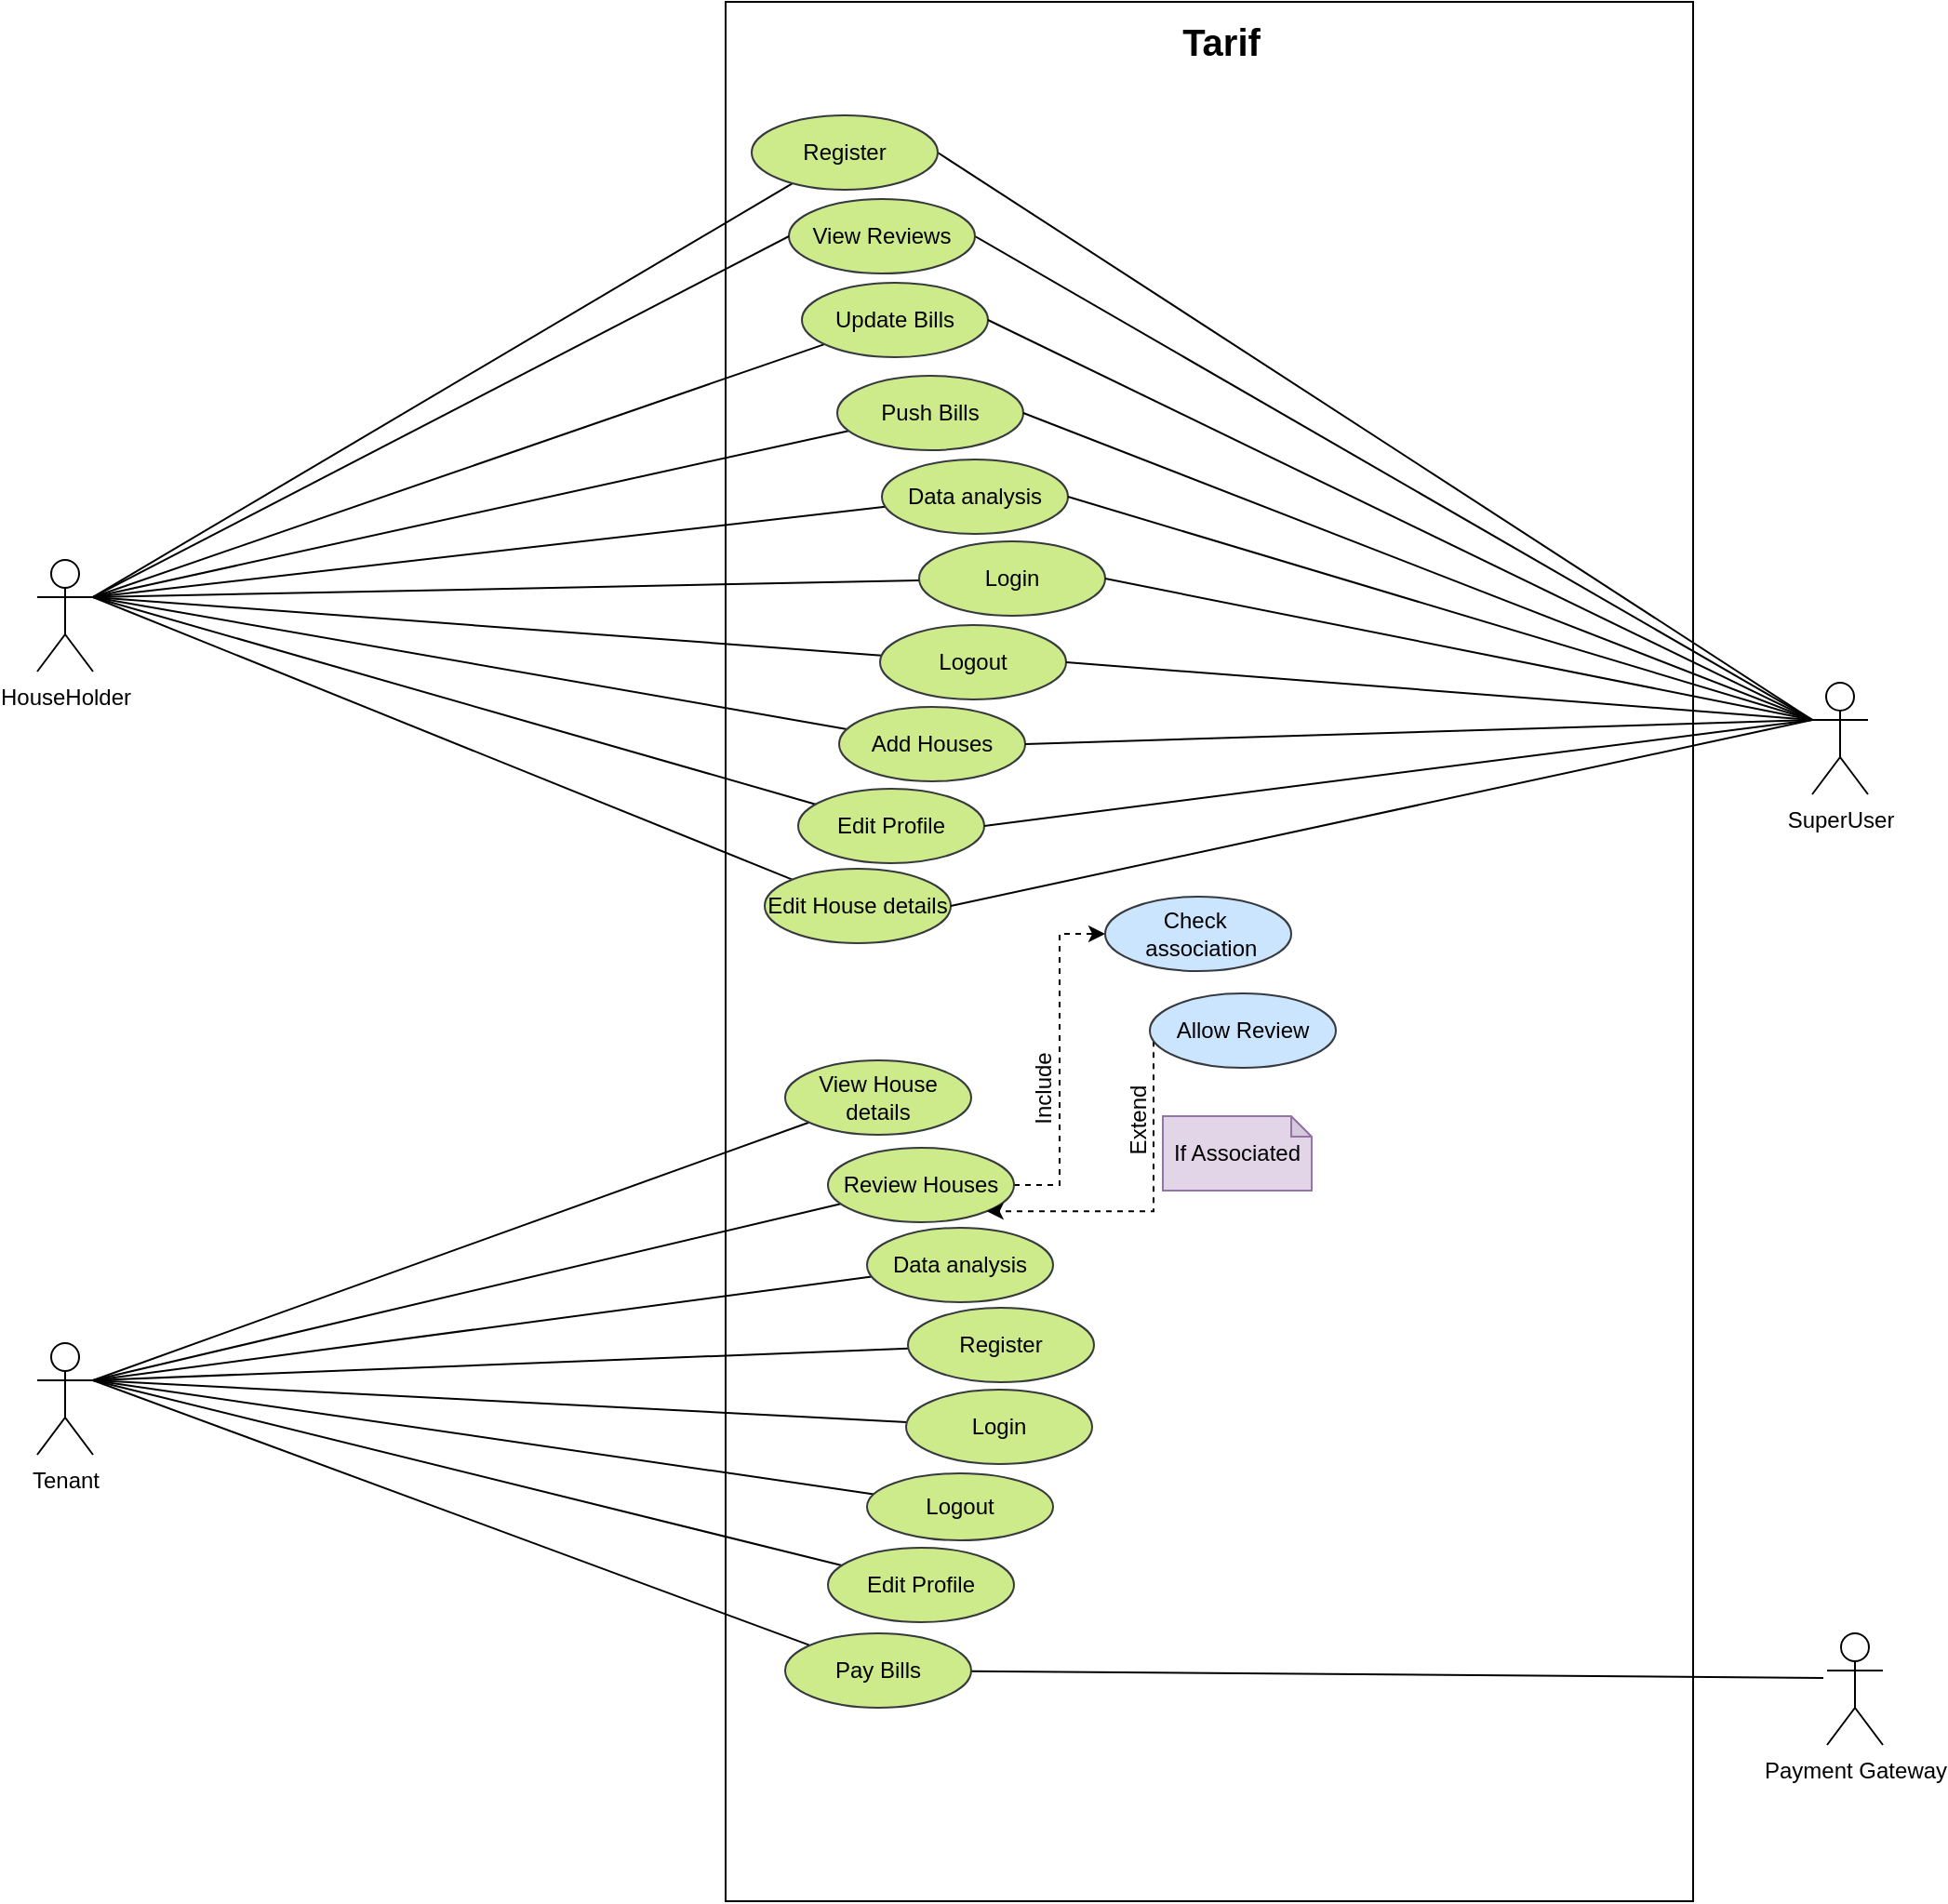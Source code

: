 <mxfile version="17.4.2" type="device"><diagram id="MIpJbKZCCXrKVAlE9q_T" name="Page-1"><mxGraphModel dx="2005" dy="2163" grid="1" gridSize="10" guides="1" tooltips="1" connect="1" arrows="1" fold="1" page="1" pageScale="1" pageWidth="850" pageHeight="1100" math="0" shadow="0"><root><mxCell id="0"/><mxCell id="1" parent="0"/><mxCell id="1ZHEito8dr9LRn3XFX6y-1" value="HouseHolder" style="shape=umlActor;verticalLabelPosition=bottom;verticalAlign=top;html=1;outlineConnect=0;" parent="1" vertex="1"><mxGeometry x="-50" y="399" width="30" height="60" as="geometry"/></mxCell><mxCell id="1ZHEito8dr9LRn3XFX6y-3" value="Tenant" style="shape=umlActor;verticalLabelPosition=bottom;verticalAlign=top;html=1;outlineConnect=0;" parent="1" vertex="1"><mxGeometry x="-50" y="820" width="30" height="60" as="geometry"/></mxCell><mxCell id="1ZHEito8dr9LRn3XFX6y-4" value="" style="rounded=0;whiteSpace=wrap;html=1;" parent="1" vertex="1"><mxGeometry x="320" y="99" width="520" height="1021" as="geometry"/></mxCell><mxCell id="1ZHEito8dr9LRn3XFX6y-41" style="edgeStyle=none;rounded=0;orthogonalLoop=1;jettySize=auto;html=1;entryX=1;entryY=0.333;entryDx=0;entryDy=0;entryPerimeter=0;endArrow=none;endFill=0;" parent="1" source="1ZHEito8dr9LRn3XFX6y-8" target="1ZHEito8dr9LRn3XFX6y-1" edge="1"><mxGeometry relative="1" as="geometry"/></mxCell><mxCell id="1ZHEito8dr9LRn3XFX6y-8" value="Push Bills" style="ellipse;whiteSpace=wrap;html=1;fillColor=#cdeb8b;strokeColor=#36393d;" parent="1" vertex="1"><mxGeometry x="380" y="300" width="100" height="40" as="geometry"/></mxCell><mxCell id="1ZHEito8dr9LRn3XFX6y-42" style="edgeStyle=none;rounded=0;orthogonalLoop=1;jettySize=auto;html=1;entryX=1;entryY=0.333;entryDx=0;entryDy=0;entryPerimeter=0;endArrow=none;endFill=0;" parent="1" source="1ZHEito8dr9LRn3XFX6y-9" target="1ZHEito8dr9LRn3XFX6y-1" edge="1"><mxGeometry relative="1" as="geometry"/></mxCell><mxCell id="1ZHEito8dr9LRn3XFX6y-9" value="Update Bills" style="ellipse;whiteSpace=wrap;html=1;fillColor=#cdeb8b;strokeColor=#36393d;" parent="1" vertex="1"><mxGeometry x="361" y="250" width="100" height="40" as="geometry"/></mxCell><mxCell id="1ZHEito8dr9LRn3XFX6y-46" style="edgeStyle=none;rounded=0;orthogonalLoop=1;jettySize=auto;html=1;entryX=1;entryY=0.333;entryDx=0;entryDy=0;entryPerimeter=0;endArrow=none;endFill=0;" parent="1" source="1ZHEito8dr9LRn3XFX6y-10" target="1ZHEito8dr9LRn3XFX6y-3" edge="1"><mxGeometry relative="1" as="geometry"/></mxCell><mxCell id="1ZHEito8dr9LRn3XFX6y-10" value="&lt;span&gt;View House details&lt;/span&gt;" style="ellipse;whiteSpace=wrap;html=1;fillColor=#cdeb8b;strokeColor=#36393d;" parent="1" vertex="1"><mxGeometry x="352" y="668" width="100" height="40" as="geometry"/></mxCell><mxCell id="1ZHEito8dr9LRn3XFX6y-30" style="edgeStyle=orthogonalEdgeStyle;rounded=0;orthogonalLoop=1;jettySize=auto;html=1;entryX=0;entryY=0.5;entryDx=0;entryDy=0;dashed=1;" parent="1" source="1ZHEito8dr9LRn3XFX6y-14" target="1ZHEito8dr9LRn3XFX6y-29" edge="1"><mxGeometry relative="1" as="geometry"/></mxCell><mxCell id="1ZHEito8dr9LRn3XFX6y-48" style="edgeStyle=none;rounded=0;orthogonalLoop=1;jettySize=auto;html=1;entryX=1;entryY=0.333;entryDx=0;entryDy=0;entryPerimeter=0;endArrow=none;endFill=0;" parent="1" source="1ZHEito8dr9LRn3XFX6y-14" target="1ZHEito8dr9LRn3XFX6y-3" edge="1"><mxGeometry relative="1" as="geometry"/></mxCell><mxCell id="1ZHEito8dr9LRn3XFX6y-14" value="Review Houses" style="ellipse;whiteSpace=wrap;html=1;fillColor=#cdeb8b;strokeColor=#36393d;" parent="1" vertex="1"><mxGeometry x="375" y="715" width="100" height="40" as="geometry"/></mxCell><mxCell id="1ZHEito8dr9LRn3XFX6y-45" style="edgeStyle=none;rounded=0;orthogonalLoop=1;jettySize=auto;html=1;entryX=1;entryY=0.333;entryDx=0;entryDy=0;entryPerimeter=0;endArrow=none;endFill=0;" parent="1" source="1ZHEito8dr9LRn3XFX6y-16" target="1ZHEito8dr9LRn3XFX6y-1" edge="1"><mxGeometry relative="1" as="geometry"/></mxCell><mxCell id="1ZHEito8dr9LRn3XFX6y-16" value="Data analysis" style="ellipse;whiteSpace=wrap;html=1;fillColor=#cdeb8b;strokeColor=#36393d;" parent="1" vertex="1"><mxGeometry x="404" y="345" width="100" height="40" as="geometry"/></mxCell><mxCell id="1ZHEito8dr9LRn3XFX6y-49" style="edgeStyle=none;rounded=0;orthogonalLoop=1;jettySize=auto;html=1;entryX=1;entryY=0.333;entryDx=0;entryDy=0;entryPerimeter=0;endArrow=none;endFill=0;" parent="1" source="1ZHEito8dr9LRn3XFX6y-17" target="1ZHEito8dr9LRn3XFX6y-3" edge="1"><mxGeometry relative="1" as="geometry"/></mxCell><mxCell id="1ZHEito8dr9LRn3XFX6y-17" value="Data analysis" style="ellipse;whiteSpace=wrap;html=1;fillColor=#cdeb8b;strokeColor=#36393d;" parent="1" vertex="1"><mxGeometry x="396" y="758" width="100" height="40" as="geometry"/></mxCell><mxCell id="1ZHEito8dr9LRn3XFX6y-29" value="Check&amp;nbsp; &lt;br&gt;&amp;nbsp;association" style="ellipse;whiteSpace=wrap;html=1;fillColor=#cce5ff;strokeColor=#36393d;" parent="1" vertex="1"><mxGeometry x="524" y="580" width="100" height="40" as="geometry"/></mxCell><mxCell id="1ZHEito8dr9LRn3XFX6y-33" value="Include" style="text;html=1;strokeColor=none;fillColor=none;align=center;verticalAlign=middle;whiteSpace=wrap;rounded=0;rotation=-90;" parent="1" vertex="1"><mxGeometry x="461" y="668" width="60" height="30" as="geometry"/></mxCell><mxCell id="1ZHEito8dr9LRn3XFX6y-35" style="edgeStyle=orthogonalEdgeStyle;rounded=0;orthogonalLoop=1;jettySize=auto;html=1;entryX=1;entryY=1;entryDx=0;entryDy=0;dashed=1;" parent="1" source="1ZHEito8dr9LRn3XFX6y-34" target="1ZHEito8dr9LRn3XFX6y-14" edge="1"><mxGeometry relative="1" as="geometry"><Array as="points"><mxPoint x="550" y="749"/></Array></mxGeometry></mxCell><mxCell id="1ZHEito8dr9LRn3XFX6y-34" value="Allow Review" style="ellipse;whiteSpace=wrap;html=1;fillColor=#cce5ff;strokeColor=#36393d;" parent="1" vertex="1"><mxGeometry x="548" y="632" width="100" height="40" as="geometry"/></mxCell><mxCell id="1ZHEito8dr9LRn3XFX6y-36" value="Extend" style="text;html=1;strokeColor=none;fillColor=none;align=center;verticalAlign=middle;whiteSpace=wrap;rounded=0;rotation=-90;" parent="1" vertex="1"><mxGeometry x="512" y="685" width="60" height="30" as="geometry"/></mxCell><mxCell id="1ZHEito8dr9LRn3XFX6y-37" value="If Associated" style="shape=note;whiteSpace=wrap;html=1;backgroundOutline=1;darkOpacity=0.05;size=11;fillColor=#e1d5e7;strokeColor=#9673a6;" parent="1" vertex="1"><mxGeometry x="555" y="698" width="80" height="40" as="geometry"/></mxCell><mxCell id="1ZHEito8dr9LRn3XFX6y-52" style="edgeStyle=none;rounded=0;orthogonalLoop=1;jettySize=auto;html=1;entryX=1;entryY=0.5;entryDx=0;entryDy=0;endArrow=none;endFill=0;exitX=0;exitY=0.333;exitDx=0;exitDy=0;exitPerimeter=0;" parent="1" source="1ZHEito8dr9LRn3XFX6y-50" target="wIedFeorHzhRr_dV1azM-1" edge="1"><mxGeometry relative="1" as="geometry"><mxPoint x="882" y="429" as="sourcePoint"/><mxPoint x="804" y="429" as="targetPoint"/></mxGeometry></mxCell><mxCell id="1ZHEito8dr9LRn3XFX6y-50" value="SuperUser" style="shape=umlActor;verticalLabelPosition=bottom;verticalAlign=top;html=1;outlineConnect=0;" parent="1" vertex="1"><mxGeometry x="904" y="465" width="30" height="60" as="geometry"/></mxCell><mxCell id="wIedFeorHzhRr_dV1azM-9" style="rounded=0;orthogonalLoop=1;jettySize=auto;html=1;endArrow=none;endFill=0;entryX=1;entryY=0.333;entryDx=0;entryDy=0;entryPerimeter=0;" parent="1" source="wIedFeorHzhRr_dV1azM-1" target="1ZHEito8dr9LRn3XFX6y-1" edge="1"><mxGeometry relative="1" as="geometry"><mxPoint x="10" y="370" as="targetPoint"/></mxGeometry></mxCell><mxCell id="wIedFeorHzhRr_dV1azM-1" value="Register" style="ellipse;whiteSpace=wrap;html=1;fillColor=#cdeb8b;strokeColor=#36393d;" parent="1" vertex="1"><mxGeometry x="334" y="160" width="100" height="40" as="geometry"/></mxCell><mxCell id="wIedFeorHzhRr_dV1azM-27" style="edgeStyle=none;rounded=0;orthogonalLoop=1;jettySize=auto;html=1;entryX=1;entryY=0.333;entryDx=0;entryDy=0;entryPerimeter=0;fontSize=12;endArrow=none;endFill=0;" parent="1" source="wIedFeorHzhRr_dV1azM-2" target="1ZHEito8dr9LRn3XFX6y-3" edge="1"><mxGeometry relative="1" as="geometry"/></mxCell><mxCell id="wIedFeorHzhRr_dV1azM-2" value="Register" style="ellipse;whiteSpace=wrap;html=1;fillColor=#cdeb8b;strokeColor=#36393d;" parent="1" vertex="1"><mxGeometry x="418" y="801" width="100" height="40" as="geometry"/></mxCell><mxCell id="wIedFeorHzhRr_dV1azM-10" style="edgeStyle=none;rounded=0;orthogonalLoop=1;jettySize=auto;html=1;entryX=1;entryY=0.333;entryDx=0;entryDy=0;entryPerimeter=0;endArrow=none;endFill=0;" parent="1" source="wIedFeorHzhRr_dV1azM-3" target="1ZHEito8dr9LRn3XFX6y-1" edge="1"><mxGeometry relative="1" as="geometry"/></mxCell><mxCell id="wIedFeorHzhRr_dV1azM-3" value="Login" style="ellipse;whiteSpace=wrap;html=1;fillColor=#cdeb8b;strokeColor=#36393d;" parent="1" vertex="1"><mxGeometry x="424" y="389" width="100" height="40" as="geometry"/></mxCell><mxCell id="wIedFeorHzhRr_dV1azM-11" style="edgeStyle=none;rounded=0;orthogonalLoop=1;jettySize=auto;html=1;entryX=1;entryY=0.333;entryDx=0;entryDy=0;entryPerimeter=0;endArrow=none;endFill=0;" parent="1" source="wIedFeorHzhRr_dV1azM-4" target="1ZHEito8dr9LRn3XFX6y-1" edge="1"><mxGeometry relative="1" as="geometry"/></mxCell><mxCell id="wIedFeorHzhRr_dV1azM-4" value="Logout" style="ellipse;whiteSpace=wrap;html=1;fillColor=#cdeb8b;strokeColor=#36393d;" parent="1" vertex="1"><mxGeometry x="403" y="434" width="100" height="40" as="geometry"/></mxCell><mxCell id="wIedFeorHzhRr_dV1azM-12" style="edgeStyle=none;rounded=0;orthogonalLoop=1;jettySize=auto;html=1;entryX=1;entryY=0.333;entryDx=0;entryDy=0;entryPerimeter=0;endArrow=none;endFill=0;" parent="1" source="wIedFeorHzhRr_dV1azM-5" target="1ZHEito8dr9LRn3XFX6y-1" edge="1"><mxGeometry relative="1" as="geometry"/></mxCell><mxCell id="wIedFeorHzhRr_dV1azM-5" value="Add Houses" style="ellipse;whiteSpace=wrap;html=1;fillColor=#cdeb8b;strokeColor=#36393d;" parent="1" vertex="1"><mxGeometry x="381" y="478" width="100" height="40" as="geometry"/></mxCell><mxCell id="wIedFeorHzhRr_dV1azM-13" style="edgeStyle=none;rounded=0;orthogonalLoop=1;jettySize=auto;html=1;entryX=1;entryY=0.333;entryDx=0;entryDy=0;entryPerimeter=0;endArrow=none;endFill=0;" parent="1" source="wIedFeorHzhRr_dV1azM-6" target="1ZHEito8dr9LRn3XFX6y-1" edge="1"><mxGeometry relative="1" as="geometry"/></mxCell><mxCell id="wIedFeorHzhRr_dV1azM-6" value="Edit Profile" style="ellipse;whiteSpace=wrap;html=1;fillColor=#cdeb8b;strokeColor=#36393d;" parent="1" vertex="1"><mxGeometry x="359" y="522" width="100" height="40" as="geometry"/></mxCell><mxCell id="wIedFeorHzhRr_dV1azM-14" style="edgeStyle=none;rounded=0;orthogonalLoop=1;jettySize=auto;html=1;endArrow=none;endFill=0;entryX=1;entryY=0.333;entryDx=0;entryDy=0;entryPerimeter=0;" parent="1" source="wIedFeorHzhRr_dV1azM-8" target="1ZHEito8dr9LRn3XFX6y-1" edge="1"><mxGeometry relative="1" as="geometry"><mxPoint x="180" y="370" as="targetPoint"/></mxGeometry></mxCell><mxCell id="wIedFeorHzhRr_dV1azM-8" value="Edit House details" style="ellipse;whiteSpace=wrap;html=1;fillColor=#cdeb8b;strokeColor=#36393d;" parent="1" vertex="1"><mxGeometry x="341" y="565" width="100" height="40" as="geometry"/></mxCell><mxCell id="wIedFeorHzhRr_dV1azM-19" style="edgeStyle=none;rounded=0;orthogonalLoop=1;jettySize=auto;html=1;fontSize=12;endArrow=none;endFill=0;entryX=0;entryY=0.333;entryDx=0;entryDy=0;entryPerimeter=0;exitX=1;exitY=0.5;exitDx=0;exitDy=0;" parent="1" source="iAHTcZ9XXyxV8Mr1OI6_-1" target="1ZHEito8dr9LRn3XFX6y-50" edge="1"><mxGeometry relative="1" as="geometry"><mxPoint x="882" y="489" as="targetPoint"/><mxPoint x="746.58" y="469.733" as="sourcePoint"/></mxGeometry></mxCell><mxCell id="wIedFeorHzhRr_dV1azM-20" style="edgeStyle=none;rounded=0;orthogonalLoop=1;jettySize=auto;html=1;fontSize=12;endArrow=none;endFill=0;entryX=0;entryY=0.333;entryDx=0;entryDy=0;entryPerimeter=0;exitX=1;exitY=0.5;exitDx=0;exitDy=0;" parent="1" source="1ZHEito8dr9LRn3XFX6y-9" target="1ZHEito8dr9LRn3XFX6y-50" edge="1"><mxGeometry relative="1" as="geometry"><mxPoint x="862" y="479" as="targetPoint"/><mxPoint x="746.281" y="502.801" as="sourcePoint"/></mxGeometry></mxCell><mxCell id="wIedFeorHzhRr_dV1azM-28" style="edgeStyle=none;rounded=0;orthogonalLoop=1;jettySize=auto;html=1;fontSize=12;endArrow=none;endFill=0;" parent="1" source="wIedFeorHzhRr_dV1azM-22" edge="1"><mxGeometry relative="1" as="geometry"><mxPoint x="-20" y="840" as="targetPoint"/></mxGeometry></mxCell><mxCell id="wIedFeorHzhRr_dV1azM-22" value="Login" style="ellipse;whiteSpace=wrap;html=1;fillColor=#cdeb8b;strokeColor=#36393d;" parent="1" vertex="1"><mxGeometry x="417" y="845" width="100" height="40" as="geometry"/></mxCell><mxCell id="wIedFeorHzhRr_dV1azM-29" style="edgeStyle=none;rounded=0;orthogonalLoop=1;jettySize=auto;html=1;entryX=1;entryY=0.333;entryDx=0;entryDy=0;entryPerimeter=0;fontSize=12;endArrow=none;endFill=0;" parent="1" source="wIedFeorHzhRr_dV1azM-23" target="1ZHEito8dr9LRn3XFX6y-3" edge="1"><mxGeometry relative="1" as="geometry"/></mxCell><mxCell id="wIedFeorHzhRr_dV1azM-23" value="Logout" style="ellipse;whiteSpace=wrap;html=1;fillColor=#cdeb8b;strokeColor=#36393d;" parent="1" vertex="1"><mxGeometry x="396" y="890" width="100" height="36" as="geometry"/></mxCell><mxCell id="wIedFeorHzhRr_dV1azM-31" style="edgeStyle=none;rounded=0;orthogonalLoop=1;jettySize=auto;html=1;entryX=1;entryY=0.333;entryDx=0;entryDy=0;entryPerimeter=0;fontSize=12;endArrow=none;endFill=0;" parent="1" source="wIedFeorHzhRr_dV1azM-25" target="1ZHEito8dr9LRn3XFX6y-3" edge="1"><mxGeometry relative="1" as="geometry"/></mxCell><mxCell id="wIedFeorHzhRr_dV1azM-25" value="Edit Profile" style="ellipse;whiteSpace=wrap;html=1;fillColor=#cdeb8b;strokeColor=#36393d;" parent="1" vertex="1"><mxGeometry x="375" y="930" width="100" height="40" as="geometry"/></mxCell><mxCell id="wIedFeorHzhRr_dV1azM-32" style="edgeStyle=none;rounded=0;orthogonalLoop=1;jettySize=auto;html=1;entryX=1;entryY=0.333;entryDx=0;entryDy=0;entryPerimeter=0;fontSize=12;endArrow=none;endFill=0;" parent="1" source="wIedFeorHzhRr_dV1azM-26" target="1ZHEito8dr9LRn3XFX6y-3" edge="1"><mxGeometry relative="1" as="geometry"/></mxCell><mxCell id="1oUCEw2jhl9ln2Uk_IEN-6" style="rounded=0;orthogonalLoop=1;jettySize=auto;html=1;endArrow=none;endFill=0;" parent="1" source="wIedFeorHzhRr_dV1azM-26" edge="1"><mxGeometry relative="1" as="geometry"><mxPoint x="910" y="1000" as="targetPoint"/></mxGeometry></mxCell><mxCell id="wIedFeorHzhRr_dV1azM-26" value="Pay Bills" style="ellipse;whiteSpace=wrap;html=1;fillColor=#cdeb8b;strokeColor=#36393d;" parent="1" vertex="1"><mxGeometry x="352" y="976" width="100" height="40" as="geometry"/></mxCell><mxCell id="1oUCEw2jhl9ln2Uk_IEN-1" value="&lt;b&gt;&lt;font style=&quot;font-size: 20px&quot;&gt;Tarif&lt;/font&gt;&lt;/b&gt;" style="text;html=1;strokeColor=none;fillColor=none;align=center;verticalAlign=middle;whiteSpace=wrap;rounded=0;" parent="1" vertex="1"><mxGeometry x="539.5" y="110" width="93" height="20" as="geometry"/></mxCell><mxCell id="1oUCEw2jhl9ln2Uk_IEN-5" value="Payment Gateway" style="shape=umlActor;verticalLabelPosition=bottom;verticalAlign=top;html=1;outlineConnect=0;" parent="1" vertex="1"><mxGeometry x="912" y="976" width="30" height="60" as="geometry"/></mxCell><mxCell id="1oUCEw2jhl9ln2Uk_IEN-8" style="edgeStyle=none;rounded=0;orthogonalLoop=1;jettySize=auto;html=1;endArrow=none;endFill=0;entryX=0;entryY=0.333;entryDx=0;entryDy=0;entryPerimeter=0;exitX=1;exitY=0.5;exitDx=0;exitDy=0;" parent="1" source="1ZHEito8dr9LRn3XFX6y-8" target="1ZHEito8dr9LRn3XFX6y-50" edge="1"><mxGeometry relative="1" as="geometry"><mxPoint x="902" y="469" as="targetPoint"/><mxPoint x="798.091" y="527.753" as="sourcePoint"/></mxGeometry></mxCell><mxCell id="iAHTcZ9XXyxV8Mr1OI6_-1" value="View Reviews" style="ellipse;whiteSpace=wrap;html=1;fillColor=#cdeb8b;strokeColor=#36393d;" vertex="1" parent="1"><mxGeometry x="354" y="205" width="100" height="40" as="geometry"/></mxCell><mxCell id="iAHTcZ9XXyxV8Mr1OI6_-3" style="rounded=0;orthogonalLoop=1;jettySize=auto;html=1;endArrow=none;endFill=0;entryX=1;entryY=0.333;entryDx=0;entryDy=0;entryPerimeter=0;exitX=0;exitY=0.5;exitDx=0;exitDy=0;" edge="1" parent="1" source="iAHTcZ9XXyxV8Mr1OI6_-1" target="1ZHEito8dr9LRn3XFX6y-1"><mxGeometry relative="1" as="geometry"><mxPoint x="-10" y="429" as="targetPoint"/><mxPoint x="366.029" y="206.578" as="sourcePoint"/></mxGeometry></mxCell><mxCell id="iAHTcZ9XXyxV8Mr1OI6_-4" style="edgeStyle=none;rounded=0;orthogonalLoop=1;jettySize=auto;html=1;endArrow=none;endFill=0;exitX=1;exitY=0.5;exitDx=0;exitDy=0;entryX=0;entryY=0.333;entryDx=0;entryDy=0;entryPerimeter=0;" edge="1" parent="1" source="1ZHEito8dr9LRn3XFX6y-16" target="1ZHEito8dr9LRn3XFX6y-50"><mxGeometry relative="1" as="geometry"><mxPoint x="900" y="480" as="targetPoint"/><mxPoint x="490" y="330" as="sourcePoint"/></mxGeometry></mxCell><mxCell id="iAHTcZ9XXyxV8Mr1OI6_-5" style="edgeStyle=none;rounded=0;orthogonalLoop=1;jettySize=auto;html=1;endArrow=none;endFill=0;exitX=1;exitY=0.5;exitDx=0;exitDy=0;entryX=0;entryY=0.333;entryDx=0;entryDy=0;entryPerimeter=0;" edge="1" parent="1" source="wIedFeorHzhRr_dV1azM-3" target="1ZHEito8dr9LRn3XFX6y-50"><mxGeometry relative="1" as="geometry"><mxPoint x="914" y="495" as="targetPoint"/><mxPoint x="514.0" y="375" as="sourcePoint"/></mxGeometry></mxCell><mxCell id="iAHTcZ9XXyxV8Mr1OI6_-7" style="edgeStyle=none;rounded=0;orthogonalLoop=1;jettySize=auto;html=1;endArrow=none;endFill=0;exitX=1;exitY=0.5;exitDx=0;exitDy=0;entryX=0;entryY=0.333;entryDx=0;entryDy=0;entryPerimeter=0;" edge="1" parent="1" source="wIedFeorHzhRr_dV1azM-4" target="1ZHEito8dr9LRn3XFX6y-50"><mxGeometry relative="1" as="geometry"><mxPoint x="900" y="480" as="targetPoint"/><mxPoint x="534" y="419" as="sourcePoint"/></mxGeometry></mxCell><mxCell id="iAHTcZ9XXyxV8Mr1OI6_-8" style="edgeStyle=none;rounded=0;orthogonalLoop=1;jettySize=auto;html=1;endArrow=none;endFill=0;exitX=1;exitY=0.5;exitDx=0;exitDy=0;entryX=0;entryY=0.333;entryDx=0;entryDy=0;entryPerimeter=0;" edge="1" parent="1" source="wIedFeorHzhRr_dV1azM-5" target="1ZHEito8dr9LRn3XFX6y-50"><mxGeometry relative="1" as="geometry"><mxPoint x="914" y="495" as="targetPoint"/><mxPoint x="513" y="464" as="sourcePoint"/></mxGeometry></mxCell><mxCell id="iAHTcZ9XXyxV8Mr1OI6_-9" style="edgeStyle=none;rounded=0;orthogonalLoop=1;jettySize=auto;html=1;endArrow=none;endFill=0;exitX=1;exitY=0.5;exitDx=0;exitDy=0;entryX=0;entryY=0.333;entryDx=0;entryDy=0;entryPerimeter=0;" edge="1" parent="1" source="wIedFeorHzhRr_dV1azM-6" target="1ZHEito8dr9LRn3XFX6y-50"><mxGeometry relative="1" as="geometry"><mxPoint x="914" y="495" as="targetPoint"/><mxPoint x="491" y="508" as="sourcePoint"/></mxGeometry></mxCell><mxCell id="iAHTcZ9XXyxV8Mr1OI6_-10" style="edgeStyle=none;rounded=0;orthogonalLoop=1;jettySize=auto;html=1;endArrow=none;endFill=0;exitX=1;exitY=0.5;exitDx=0;exitDy=0;entryX=0;entryY=0.333;entryDx=0;entryDy=0;entryPerimeter=0;" edge="1" parent="1" source="wIedFeorHzhRr_dV1azM-8" target="1ZHEito8dr9LRn3XFX6y-50"><mxGeometry relative="1" as="geometry"><mxPoint x="914" y="495" as="targetPoint"/><mxPoint x="469.0" y="552" as="sourcePoint"/></mxGeometry></mxCell></root></mxGraphModel></diagram></mxfile>